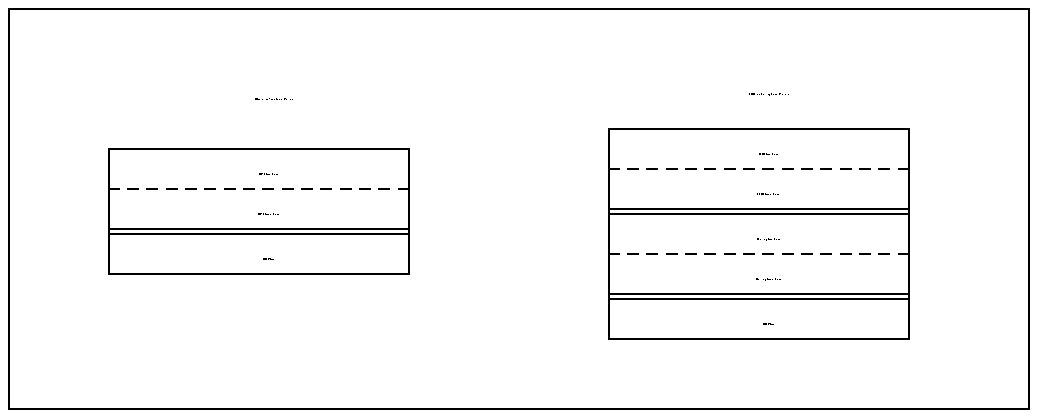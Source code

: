 ...\"
...\"  @OSF_COPYRIGHT@
...\"  COPYRIGHT NOTICE
...\"  Copyright (c) 1990, 1991, 1992, 1993 Open Software Foundation, Inc.
...\"  ALL RIGHTS RESERVED (DCE).  See the file named COPYRIGHT.DCE in the
...\"  src directory for the full copyright text.
...\"
...\"
...\" HISTORY
...\" $Log: 2_config_06.pic,v $
...\" Revision 1.1.2.3  1993/01/29  17:20:42  cjd
...\" 	Embedded copyright notice
...\" 	[1993/01/29  17:04:53  cjd]
...\"
...\" Revision 1.1.2.2  1992/09/01  17:14:57  weir
...\" 	Moved
...\" 	[1992/09/01  17:01:25  weir]
...\" 
...\" Revision 1.1  1992/01/29  15:41:41  damon
...\" 	Initial revision
...\" 
...\" $EndLog$
...\"
...\" (c) Copyright 1991, Open Software Foundation, Inc. ALL RIGHTS RESERVED
.PS
scale = 80
line  dashed from 240, 62 \
	to 360, 62 
line  dashed from 240, 96 \
	to 360, 96 
line  dashed from 40, 88 \
	to 160, 88 
line   from 240, 44 \
	to 360, 44 
box  wid 120 ht 84 at 300, 70
"\fR\s10Security Admin Server\s0\fP"  at 304, 54
box  wid 408 ht 160 at 204, 80
line   from 240, 46 \
	to 360, 46 
"\fR\s10DCE User\s0\fP"  at 104, 62
line   from 240, 80 \
	to 360, 80 
"\fR\s10CDS Admin Server\s0\fP"  at 304, 88
"\fR\s10Security User Server\s0\fP"  at 304, 70
line   from 240, 78 \
	to 360, 78 
"\fR\s10CDS User Server\s0\fP"  at 304, 104
"\fR\s10Distributed Time Server Machine\s0\fP"  at 106, 126
"\fR\s10CDS and Security Server Machine\s0\fP"  at 304, 128
line   from 40, 70 \
	to 160, 70 
line   from 40, 72 \
	to 160, 72 
"\fR\s10DTS Admin Server\s0\fP"  at 104, 80
"\fR\s10DTS User Server\s0\fP"  at 104, 96
box  wid 120 ht 50 at 100, 79
"\fR\s10DCE User\s0\fP"  at 304, 36
.PE

